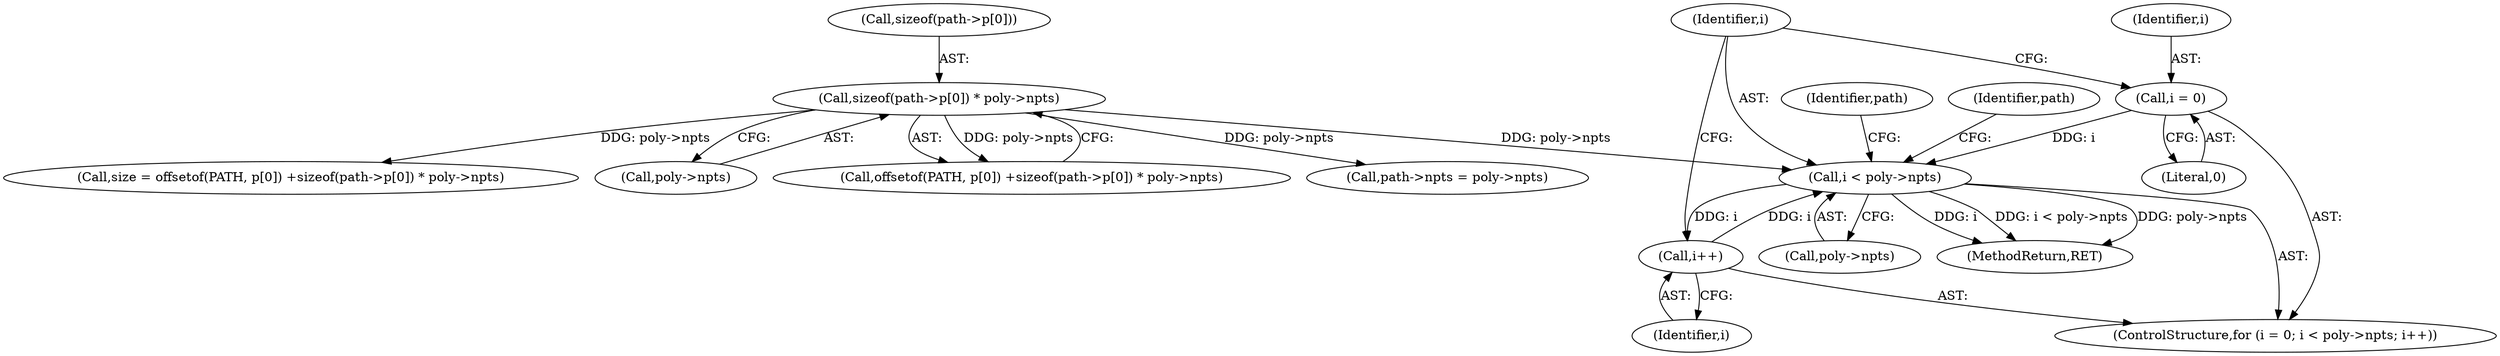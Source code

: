 digraph "0_postgres_31400a673325147e1205326008e32135a78b4d8a_15@pointer" {
"1000161" [label="(Call,i < poly->npts)"];
"1000158" [label="(Call,i = 0)"];
"1000166" [label="(Call,i++)"];
"1000161" [label="(Call,i < poly->npts)"];
"1000121" [label="(Call,sizeof(path->p[0]) * poly->npts)"];
"1000173" [label="(Identifier,path)"];
"1000140" [label="(Call,path->npts = poly->npts)"];
"1000159" [label="(Identifier,i)"];
"1000162" [label="(Identifier,i)"];
"1000161" [label="(Call,i < poly->npts)"];
"1000200" [label="(Identifier,path)"];
"1000158" [label="(Call,i = 0)"];
"1000166" [label="(Call,i++)"];
"1000201" [label="(MethodReturn,RET)"];
"1000121" [label="(Call,sizeof(path->p[0]) * poly->npts)"];
"1000157" [label="(ControlStructure,for (i = 0; i < poly->npts; i++))"];
"1000167" [label="(Identifier,i)"];
"1000163" [label="(Call,poly->npts)"];
"1000128" [label="(Call,poly->npts)"];
"1000113" [label="(Call,size = offsetof(PATH, p[0]) +sizeof(path->p[0]) * poly->npts)"];
"1000122" [label="(Call,sizeof(path->p[0]))"];
"1000115" [label="(Call,offsetof(PATH, p[0]) +sizeof(path->p[0]) * poly->npts)"];
"1000160" [label="(Literal,0)"];
"1000161" -> "1000157"  [label="AST: "];
"1000161" -> "1000163"  [label="CFG: "];
"1000162" -> "1000161"  [label="AST: "];
"1000163" -> "1000161"  [label="AST: "];
"1000173" -> "1000161"  [label="CFG: "];
"1000200" -> "1000161"  [label="CFG: "];
"1000161" -> "1000201"  [label="DDG: poly->npts"];
"1000161" -> "1000201"  [label="DDG: i"];
"1000161" -> "1000201"  [label="DDG: i < poly->npts"];
"1000158" -> "1000161"  [label="DDG: i"];
"1000166" -> "1000161"  [label="DDG: i"];
"1000121" -> "1000161"  [label="DDG: poly->npts"];
"1000161" -> "1000166"  [label="DDG: i"];
"1000158" -> "1000157"  [label="AST: "];
"1000158" -> "1000160"  [label="CFG: "];
"1000159" -> "1000158"  [label="AST: "];
"1000160" -> "1000158"  [label="AST: "];
"1000162" -> "1000158"  [label="CFG: "];
"1000166" -> "1000157"  [label="AST: "];
"1000166" -> "1000167"  [label="CFG: "];
"1000167" -> "1000166"  [label="AST: "];
"1000162" -> "1000166"  [label="CFG: "];
"1000121" -> "1000115"  [label="AST: "];
"1000121" -> "1000128"  [label="CFG: "];
"1000122" -> "1000121"  [label="AST: "];
"1000128" -> "1000121"  [label="AST: "];
"1000115" -> "1000121"  [label="CFG: "];
"1000121" -> "1000113"  [label="DDG: poly->npts"];
"1000121" -> "1000115"  [label="DDG: poly->npts"];
"1000121" -> "1000140"  [label="DDG: poly->npts"];
}
